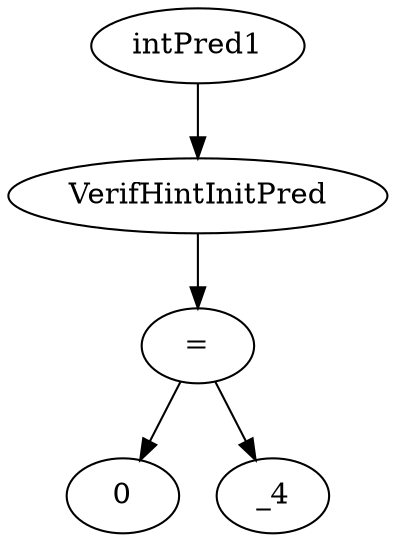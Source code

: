 digraph dag {
0 [label="intPred1"];
1 [label="VerifHintInitPred"];
2 [label="="];
3 [label="0"];
4 [label="_4"];
"0" -> "1"[label=""]
"1" -> "2"[label=""]
"2" -> "4"[label=""]
"2" -> "3"[label=""]
}
